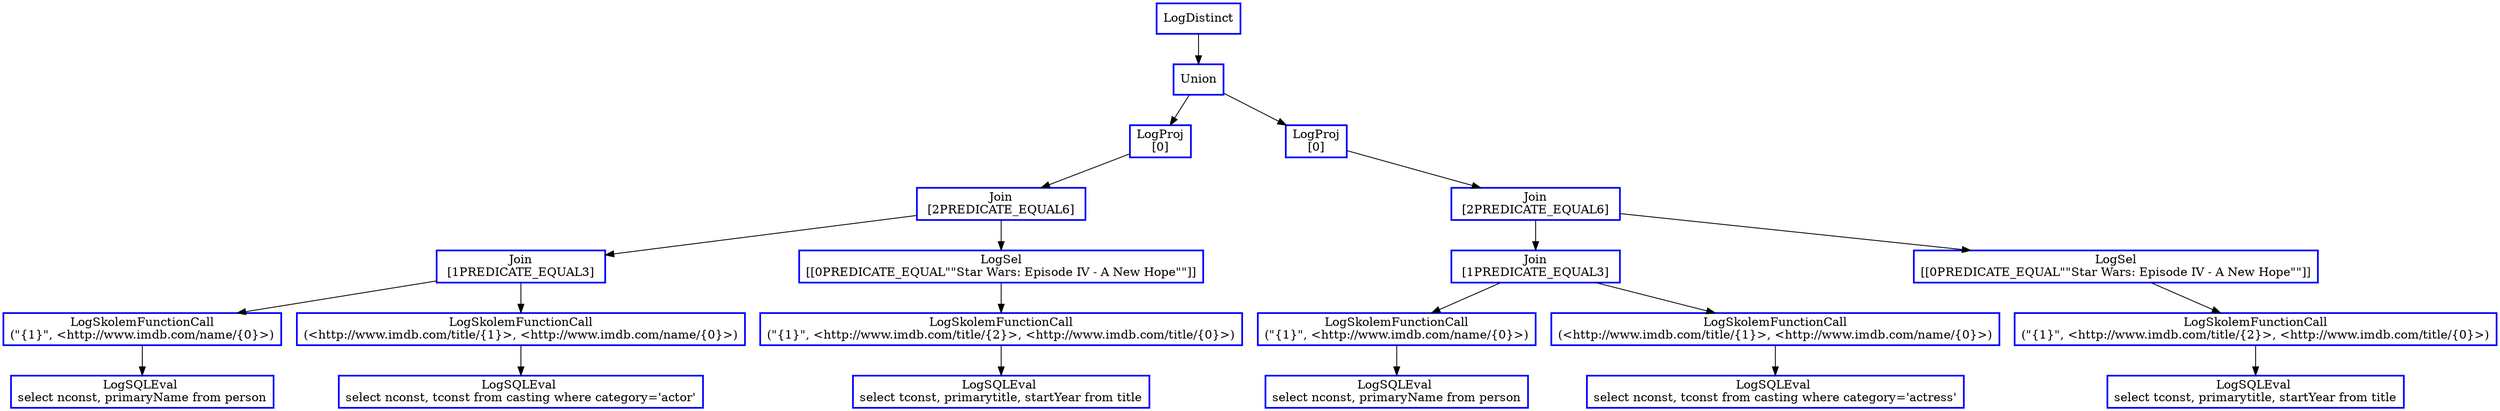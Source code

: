 digraph  g{
node [shape=rectangle, color=black, fontcolor=black, style=bold]
0 [label="LogDistinct" , color = blue] ; 
1 [label="Union", color = blue] ; 
0 -> 1 ; 
2 [label="LogProj
[0]" , color = blue] ; 
1 -> 2 ; 
3 [label="Join\n [2PREDICATE_EQUAL6] ", color = blue] ; 
2 -> 3 ; 
4 [label="Join\n [1PREDICATE_EQUAL3] ", color = blue] ; 
3 -> 4 ; 
5 [label="LogSkolemFunctionCall
(\"{1}\", <http://www.imdb.com/name/{0}>)" , color = blue] ; 
4 -> 5 ; 
6 [label="LogSQLEval 
select nconst, primaryName from person", color = blue] ; 
5 -> 6 ; 
7 [label="LogSkolemFunctionCall
(<http://www.imdb.com/title/{1}>, <http://www.imdb.com/name/{0}>)" , color = blue] ; 
4 -> 7 ; 
8 [label="LogSQLEval 
select nconst, tconst from casting where category='actor'", color = blue] ; 
7 -> 8 ; 
9 [label="LogSel
[[0PREDICATE_EQUAL\"\"Star Wars: Episode IV - A New Hope\"\"]]" , color = blue] ; 
3 -> 9 ; 
10 [label="LogSkolemFunctionCall
(\"{1}\", <http://www.imdb.com/title/{2}>, <http://www.imdb.com/title/{0}>)" , color = blue] ; 
9 -> 10 ; 
11 [label="LogSQLEval 
select tconst, primarytitle, startYear from title", color = blue] ; 
10 -> 11 ; 
13 [label="LogProj
[0]" , color = blue] ; 
1 -> 13 ; 
14 [label="Join\n [2PREDICATE_EQUAL6] ", color = blue] ; 
13 -> 14 ; 
15 [label="Join\n [1PREDICATE_EQUAL3] ", color = blue] ; 
14 -> 15 ; 
16 [label="LogSkolemFunctionCall
(\"{1}\", <http://www.imdb.com/name/{0}>)" , color = blue] ; 
15 -> 16 ; 
17 [label="LogSQLEval 
select nconst, primaryName from person", color = blue] ; 
16 -> 17 ; 
18 [label="LogSkolemFunctionCall
(<http://www.imdb.com/title/{1}>, <http://www.imdb.com/name/{0}>)" , color = blue] ; 
15 -> 18 ; 
19 [label="LogSQLEval 
select nconst, tconst from casting where category='actress'", color = blue] ; 
18 -> 19 ; 
20 [label="LogSel
[[0PREDICATE_EQUAL\"\"Star Wars: Episode IV - A New Hope\"\"]]" , color = blue] ; 
14 -> 20 ; 
21 [label="LogSkolemFunctionCall
(\"{1}\", <http://www.imdb.com/title/{2}>, <http://www.imdb.com/title/{0}>)" , color = blue] ; 
20 -> 21 ; 
22 [label="LogSQLEval 
select tconst, primarytitle, startYear from title", color = blue] ; 
21 -> 22 ; 
}

